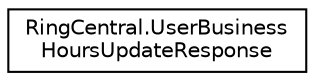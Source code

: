 digraph "Graphical Class Hierarchy"
{
 // LATEX_PDF_SIZE
  edge [fontname="Helvetica",fontsize="10",labelfontname="Helvetica",labelfontsize="10"];
  node [fontname="Helvetica",fontsize="10",shape=record];
  rankdir="LR";
  Node0 [label="RingCentral.UserBusiness\lHoursUpdateResponse",height=0.2,width=0.4,color="black", fillcolor="white", style="filled",URL="$classRingCentral_1_1UserBusinessHoursUpdateResponse.html",tooltip=" "];
}
